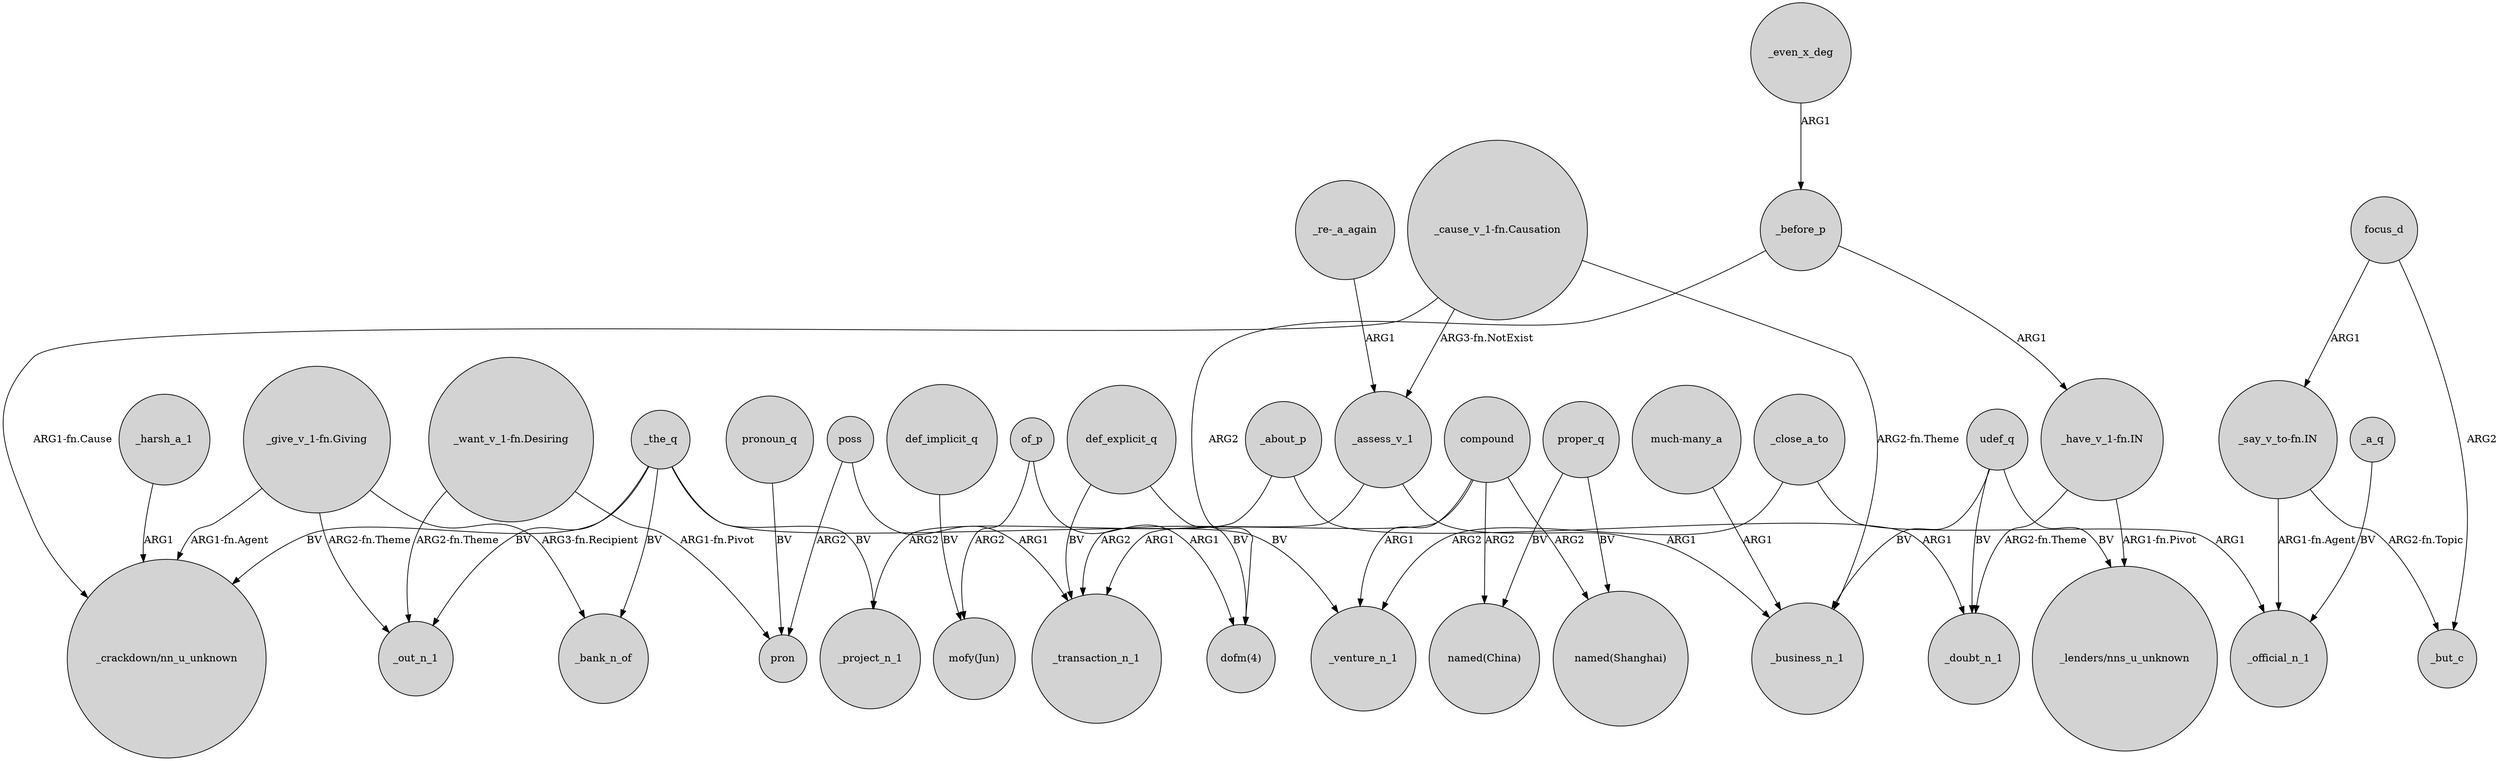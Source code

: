 digraph {
	node [shape=circle style=filled]
	compound -> _venture_n_1 [label=ARG1]
	"_cause_v_1-fn.Causation" -> "_crackdown/nn_u_unknown" [label="ARG1-fn.Cause"]
	poss -> pron [label=ARG2]
	"_have_v_1-fn.IN" -> "_lenders/nns_u_unknown" [label="ARG1-fn.Pivot"]
	def_explicit_q -> "dofm(4)" [label=BV]
	of_p -> "mofy(Jun)" [label=ARG2]
	"_say_v_to-fn.IN" -> _official_n_1 [label="ARG1-fn.Agent"]
	udef_q -> "_lenders/nns_u_unknown" [label=BV]
	"_want_v_1-fn.Desiring" -> pron [label="ARG1-fn.Pivot"]
	_the_q -> _project_n_1 [label=BV]
	_close_a_to -> _official_n_1 [label=ARG1]
	"_cause_v_1-fn.Causation" -> _assess_v_1 [label="ARG3-fn.NotExist"]
	focus_d -> _but_c [label=ARG2]
	"_say_v_to-fn.IN" -> _but_c [label="ARG2-fn.Topic"]
	def_implicit_q -> "mofy(Jun)" [label=BV]
	pronoun_q -> pron [label=BV]
	"_re-_a_again" -> _assess_v_1 [label=ARG1]
	_the_q -> _bank_n_of [label=BV]
	_close_a_to -> _venture_n_1 [label=ARG2]
	def_explicit_q -> _transaction_n_1 [label=BV]
	_even_x_deg -> _before_p [label=ARG1]
	"_give_v_1-fn.Giving" -> "_crackdown/nn_u_unknown" [label="ARG1-fn.Agent"]
	_a_q -> _official_n_1 [label=BV]
	_harsh_a_1 -> "_crackdown/nn_u_unknown" [label=ARG1]
	_assess_v_1 -> _business_n_1 [label=ARG1]
	poss -> _transaction_n_1 [label=ARG1]
	compound -> "named(China)" [label=ARG2]
	proper_q -> "named(Shanghai)" [label=BV]
	_the_q -> _venture_n_1 [label=BV]
	_about_p -> _doubt_n_1 [label=ARG1]
	compound -> "named(Shanghai)" [label=ARG2]
	compound -> _transaction_n_1 [label=ARG1]
	proper_q -> "named(China)" [label=BV]
	_the_q -> _out_n_1 [label=BV]
	"_cause_v_1-fn.Causation" -> _business_n_1 [label="ARG2-fn.Theme"]
	_about_p -> _project_n_1 [label=ARG2]
	udef_q -> _business_n_1 [label=BV]
	_before_p -> "_have_v_1-fn.IN" [label=ARG1]
	_before_p -> "dofm(4)" [label=ARG2]
	_the_q -> "_crackdown/nn_u_unknown" [label=BV]
	"much-many_a" -> _business_n_1 [label=ARG1]
	"_have_v_1-fn.IN" -> _doubt_n_1 [label="ARG2-fn.Theme"]
	"_give_v_1-fn.Giving" -> _out_n_1 [label="ARG2-fn.Theme"]
	"_want_v_1-fn.Desiring" -> _out_n_1 [label="ARG2-fn.Theme"]
	udef_q -> _doubt_n_1 [label=BV]
	"_give_v_1-fn.Giving" -> _bank_n_of [label="ARG3-fn.Recipient"]
	_assess_v_1 -> _transaction_n_1 [label=ARG2]
	of_p -> "dofm(4)" [label=ARG1]
	focus_d -> "_say_v_to-fn.IN" [label=ARG1]
}
